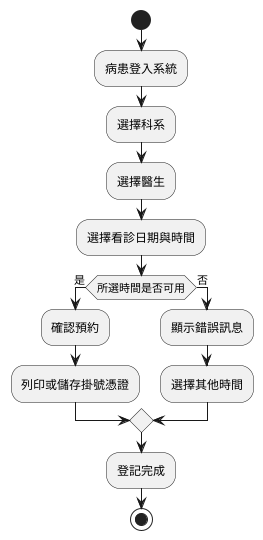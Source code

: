 @startuml
start
:病患登入系統;
:選擇科系;
:選擇醫生;
:選擇看診日期與時間;
if (所選時間是否可用) then (是)
    :確認預約;
    :列印或儲存掛號憑證;
else (否)
    :顯示錯誤訊息;
    :選擇其他時間;
endif
:登記完成;
stop
@enduml
